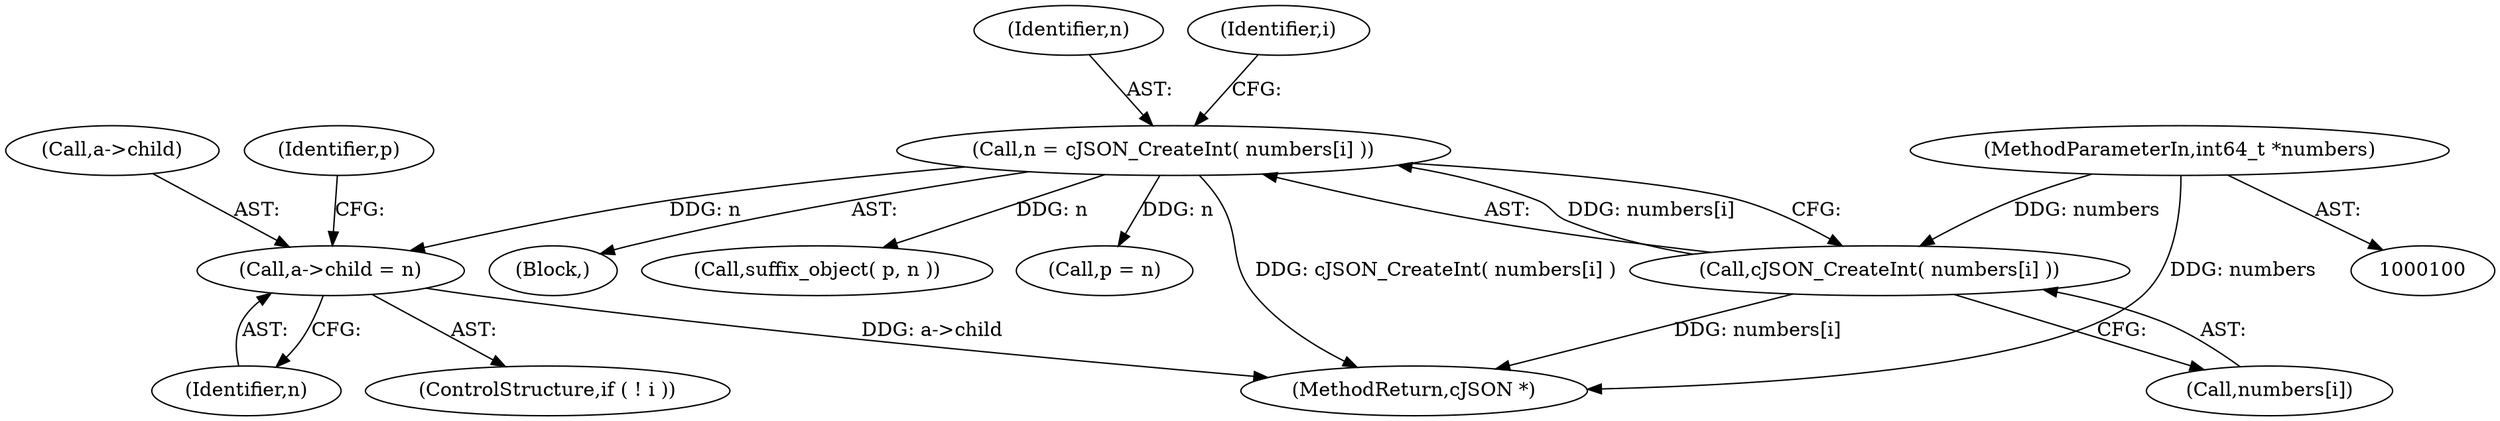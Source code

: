 digraph "1_iperf_91f2fa59e8ed80dfbf400add0164ee0e508e412a_9@pointer" {
"1000138" [label="(Call,a->child = n)"];
"1000129" [label="(Call,n = cJSON_CreateInt( numbers[i] ))"];
"1000131" [label="(Call,cJSON_CreateInt( numbers[i] ))"];
"1000101" [label="(MethodParameterIn,int64_t *numbers)"];
"1000128" [label="(Block,)"];
"1000135" [label="(ControlStructure,if ( ! i ))"];
"1000142" [label="(Identifier,n)"];
"1000148" [label="(Identifier,p)"];
"1000101" [label="(MethodParameterIn,int64_t *numbers)"];
"1000139" [label="(Call,a->child)"];
"1000138" [label="(Call,a->child = n)"];
"1000131" [label="(Call,cJSON_CreateInt( numbers[i] ))"];
"1000144" [label="(Call,suffix_object( p, n ))"];
"1000130" [label="(Identifier,n)"];
"1000152" [label="(MethodReturn,cJSON *)"];
"1000129" [label="(Call,n = cJSON_CreateInt( numbers[i] ))"];
"1000137" [label="(Identifier,i)"];
"1000147" [label="(Call,p = n)"];
"1000132" [label="(Call,numbers[i])"];
"1000138" -> "1000135"  [label="AST: "];
"1000138" -> "1000142"  [label="CFG: "];
"1000139" -> "1000138"  [label="AST: "];
"1000142" -> "1000138"  [label="AST: "];
"1000148" -> "1000138"  [label="CFG: "];
"1000138" -> "1000152"  [label="DDG: a->child"];
"1000129" -> "1000138"  [label="DDG: n"];
"1000129" -> "1000128"  [label="AST: "];
"1000129" -> "1000131"  [label="CFG: "];
"1000130" -> "1000129"  [label="AST: "];
"1000131" -> "1000129"  [label="AST: "];
"1000137" -> "1000129"  [label="CFG: "];
"1000129" -> "1000152"  [label="DDG: cJSON_CreateInt( numbers[i] )"];
"1000131" -> "1000129"  [label="DDG: numbers[i]"];
"1000129" -> "1000144"  [label="DDG: n"];
"1000129" -> "1000147"  [label="DDG: n"];
"1000131" -> "1000132"  [label="CFG: "];
"1000132" -> "1000131"  [label="AST: "];
"1000131" -> "1000152"  [label="DDG: numbers[i]"];
"1000101" -> "1000131"  [label="DDG: numbers"];
"1000101" -> "1000100"  [label="AST: "];
"1000101" -> "1000152"  [label="DDG: numbers"];
}

